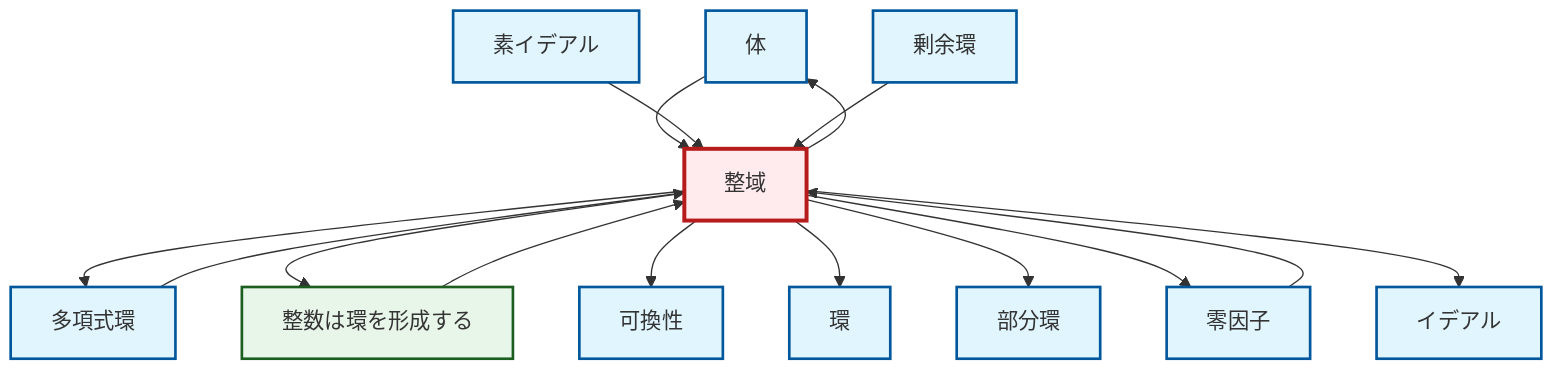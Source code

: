 graph TD
    classDef definition fill:#e1f5fe,stroke:#01579b,stroke-width:2px
    classDef theorem fill:#f3e5f5,stroke:#4a148c,stroke-width:2px
    classDef axiom fill:#fff3e0,stroke:#e65100,stroke-width:2px
    classDef example fill:#e8f5e9,stroke:#1b5e20,stroke-width:2px
    classDef current fill:#ffebee,stroke:#b71c1c,stroke-width:3px
    def-field["体"]:::definition
    def-quotient-ring["剰余環"]:::definition
    ex-integers-ring["整数は環を形成する"]:::example
    def-subring["部分環"]:::definition
    def-zero-divisor["零因子"]:::definition
    def-prime-ideal["素イデアル"]:::definition
    def-polynomial-ring["多項式環"]:::definition
    def-integral-domain["整域"]:::definition
    def-ideal["イデアル"]:::definition
    def-commutativity["可換性"]:::definition
    def-ring["環"]:::definition
    def-integral-domain --> def-polynomial-ring
    def-polynomial-ring --> def-integral-domain
    def-field --> def-integral-domain
    def-integral-domain --> def-field
    def-prime-ideal --> def-integral-domain
    def-integral-domain --> ex-integers-ring
    def-integral-domain --> def-commutativity
    def-quotient-ring --> def-integral-domain
    def-integral-domain --> def-ring
    def-integral-domain --> def-subring
    ex-integers-ring --> def-integral-domain
    def-zero-divisor --> def-integral-domain
    def-integral-domain --> def-zero-divisor
    def-integral-domain --> def-ideal
    class def-integral-domain current